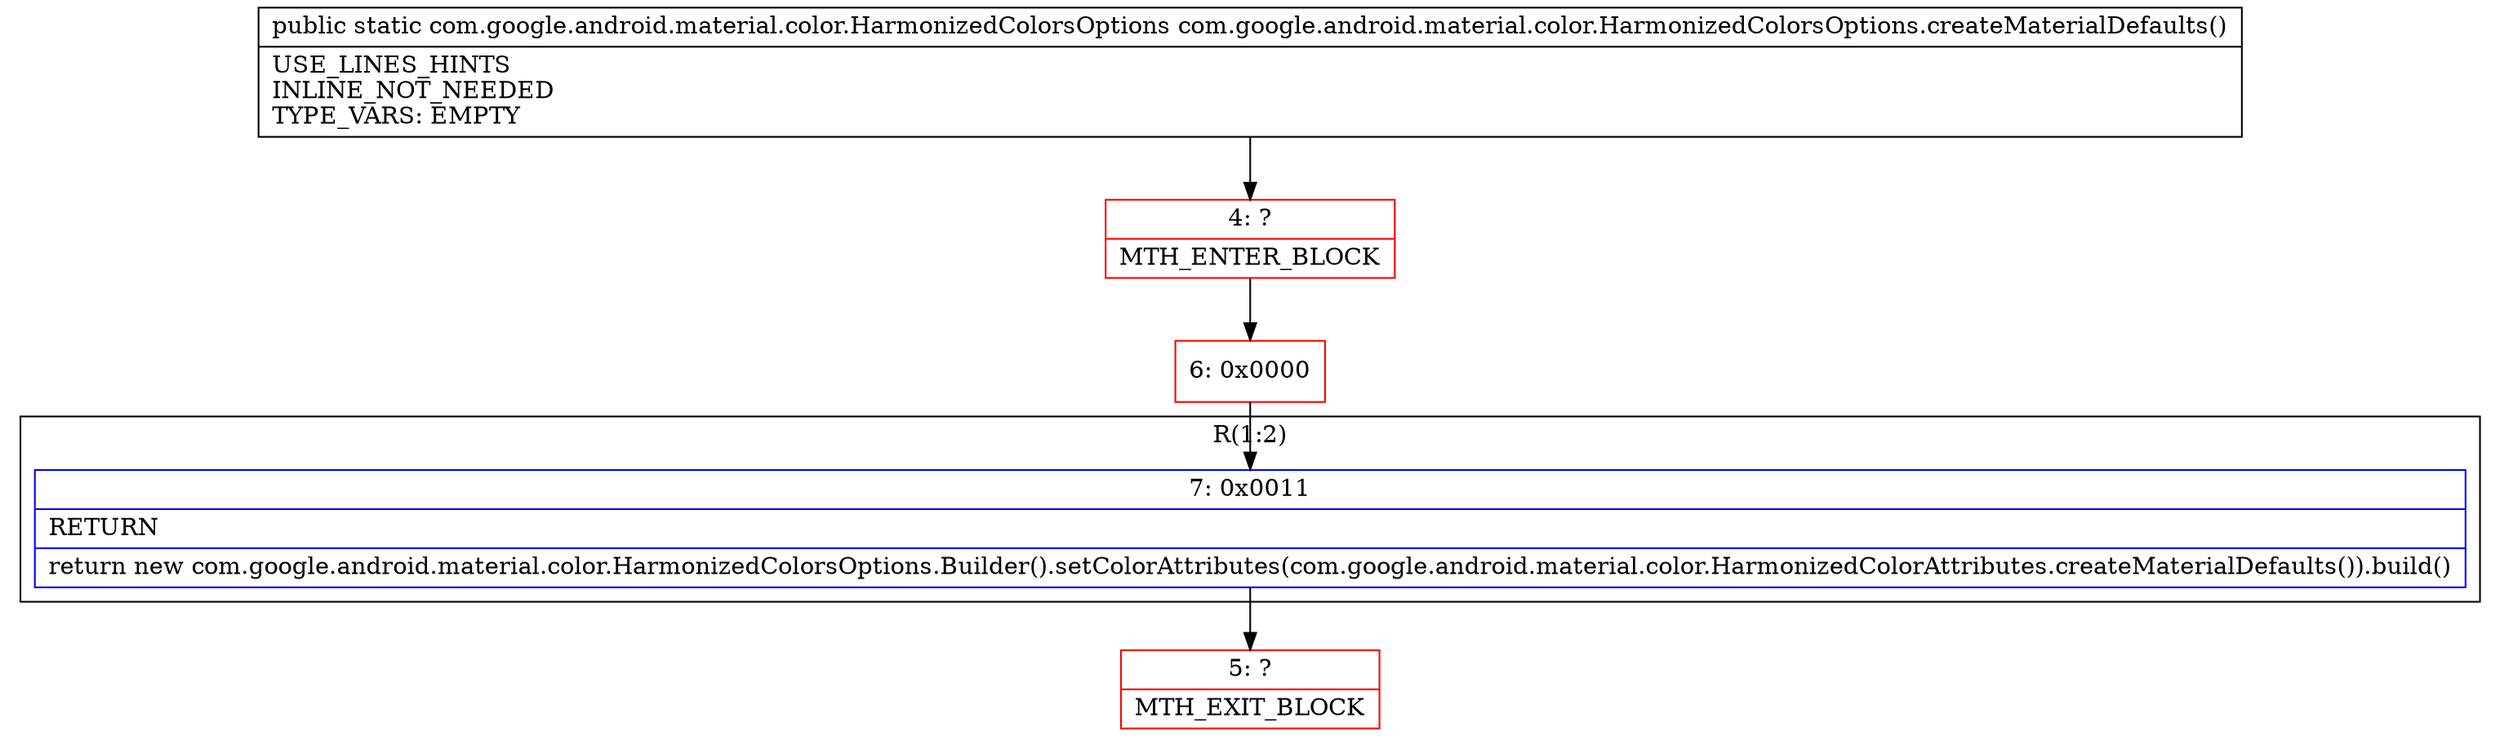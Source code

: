 digraph "CFG forcom.google.android.material.color.HarmonizedColorsOptions.createMaterialDefaults()Lcom\/google\/android\/material\/color\/HarmonizedColorsOptions;" {
subgraph cluster_Region_1291508739 {
label = "R(1:2)";
node [shape=record,color=blue];
Node_7 [shape=record,label="{7\:\ 0x0011|RETURN\l|return new com.google.android.material.color.HarmonizedColorsOptions.Builder().setColorAttributes(com.google.android.material.color.HarmonizedColorAttributes.createMaterialDefaults()).build()\l}"];
}
Node_4 [shape=record,color=red,label="{4\:\ ?|MTH_ENTER_BLOCK\l}"];
Node_6 [shape=record,color=red,label="{6\:\ 0x0000}"];
Node_5 [shape=record,color=red,label="{5\:\ ?|MTH_EXIT_BLOCK\l}"];
MethodNode[shape=record,label="{public static com.google.android.material.color.HarmonizedColorsOptions com.google.android.material.color.HarmonizedColorsOptions.createMaterialDefaults()  | USE_LINES_HINTS\lINLINE_NOT_NEEDED\lTYPE_VARS: EMPTY\l}"];
MethodNode -> Node_4;Node_7 -> Node_5;
Node_4 -> Node_6;
Node_6 -> Node_7;
}

